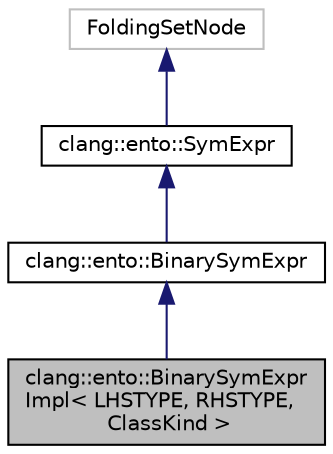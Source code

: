 digraph "clang::ento::BinarySymExprImpl&lt; LHSTYPE, RHSTYPE, ClassKind &gt;"
{
 // LATEX_PDF_SIZE
  bgcolor="transparent";
  edge [fontname="Helvetica",fontsize="10",labelfontname="Helvetica",labelfontsize="10"];
  node [fontname="Helvetica",fontsize="10",shape=record];
  Node1 [label="clang::ento::BinarySymExpr\lImpl\< LHSTYPE, RHSTYPE,\l ClassKind \>",height=0.2,width=0.4,color="black", fillcolor="grey75", style="filled", fontcolor="black",tooltip="Template implementation for all binary symbolic expressions."];
  Node2 -> Node1 [dir="back",color="midnightblue",fontsize="10",style="solid",fontname="Helvetica"];
  Node2 [label="clang::ento::BinarySymExpr",height=0.2,width=0.4,color="black",URL="$classclang_1_1ento_1_1BinarySymExpr.html",tooltip="Represents a symbolic expression involving a binary operator."];
  Node3 -> Node2 [dir="back",color="midnightblue",fontsize="10",style="solid",fontname="Helvetica"];
  Node3 [label="clang::ento::SymExpr",height=0.2,width=0.4,color="black",URL="$classclang_1_1ento_1_1SymExpr.html",tooltip="Symbolic value."];
  Node4 -> Node3 [dir="back",color="midnightblue",fontsize="10",style="solid",fontname="Helvetica"];
  Node4 [label="FoldingSetNode",height=0.2,width=0.4,color="grey75",tooltip=" "];
}
